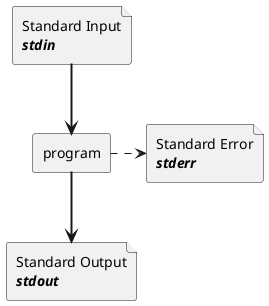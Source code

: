 @startuml

file stdin[
    Standard Input
    <b><i>stdin</i></b>
]

file stdout[
    Standard Output
    <b><i>stdout</i></b>
]

file stderr [
    Standard Error
    <b><i>stderr</i></b>
]

agent program

stdin ==> program

program ==> stdout

program .> stderr

@enduml
